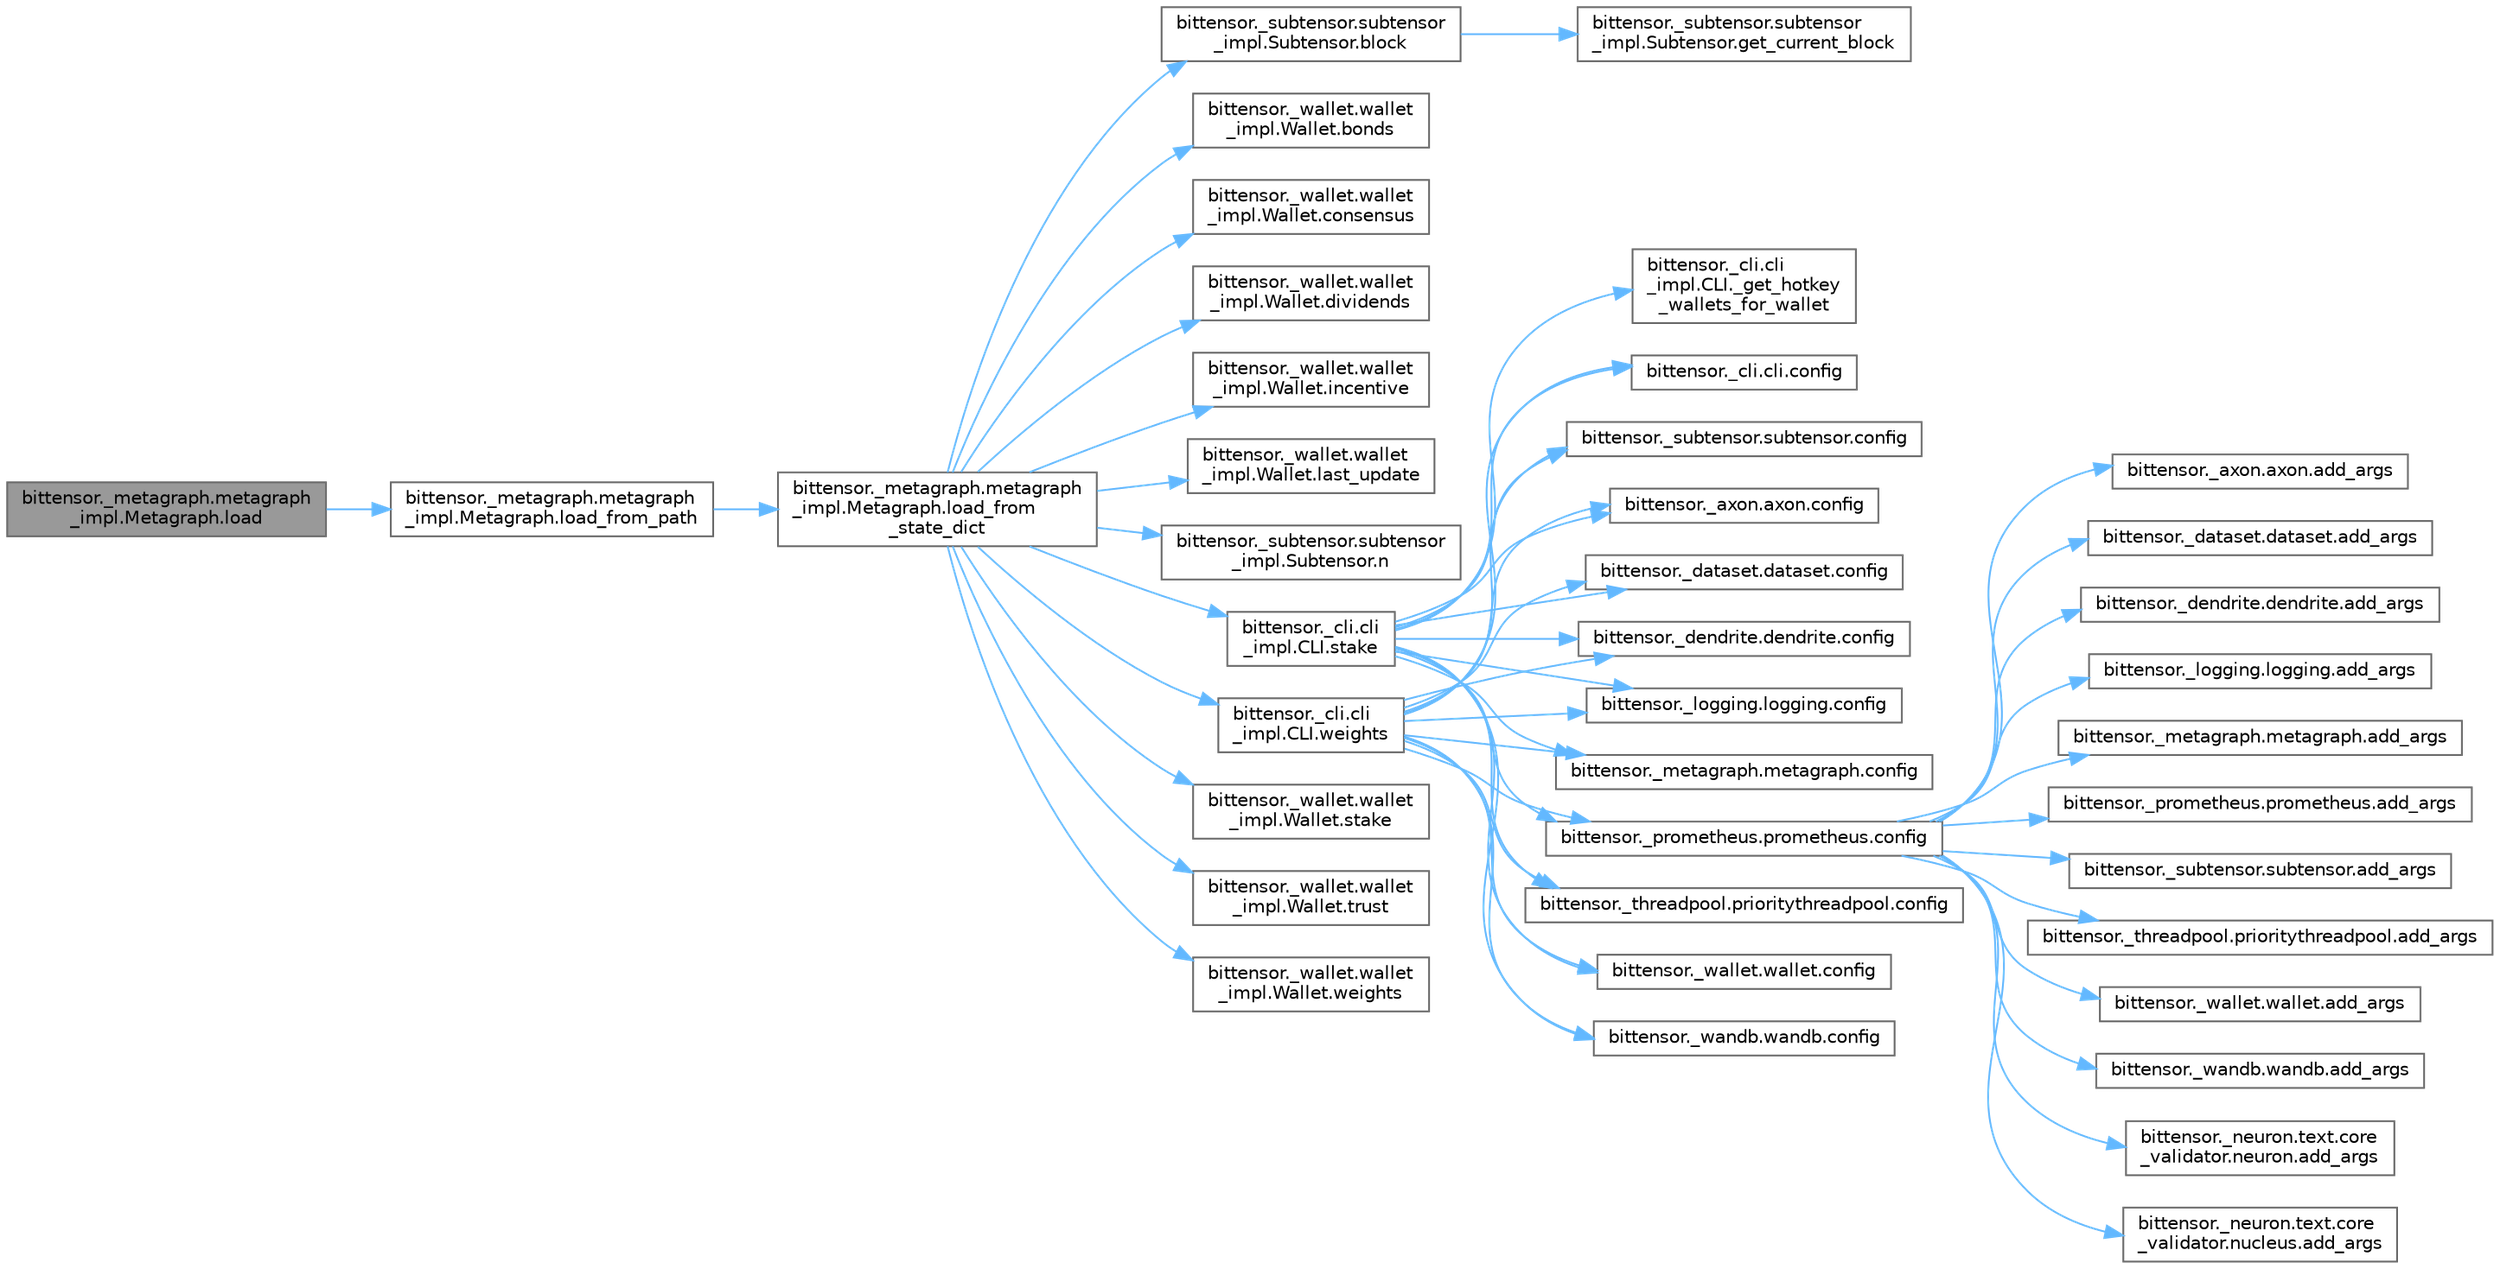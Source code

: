 digraph "bittensor._metagraph.metagraph_impl.Metagraph.load"
{
 // LATEX_PDF_SIZE
  bgcolor="transparent";
  edge [fontname=Helvetica,fontsize=10,labelfontname=Helvetica,labelfontsize=10];
  node [fontname=Helvetica,fontsize=10,shape=box,height=0.2,width=0.4];
  rankdir="LR";
  Node1 [label="bittensor._metagraph.metagraph\l_impl.Metagraph.load",height=0.2,width=0.4,color="gray40", fillcolor="grey60", style="filled", fontcolor="black",tooltip=" "];
  Node1 -> Node2 [color="steelblue1",style="solid"];
  Node2 [label="bittensor._metagraph.metagraph\l_impl.Metagraph.load_from_path",height=0.2,width=0.4,color="grey40", fillcolor="white", style="filled",URL="$classbittensor_1_1__metagraph_1_1metagraph__impl_1_1_metagraph.html#a455ff12130131fcd2e1d5d43a6881efb",tooltip=" "];
  Node2 -> Node3 [color="steelblue1",style="solid"];
  Node3 [label="bittensor._metagraph.metagraph\l_impl.Metagraph.load_from\l_state_dict",height=0.2,width=0.4,color="grey40", fillcolor="white", style="filled",URL="$classbittensor_1_1__metagraph_1_1metagraph__impl_1_1_metagraph.html#a192f0648c24f3708b291d903b4d103bc",tooltip=" "];
  Node3 -> Node4 [color="steelblue1",style="solid"];
  Node4 [label="bittensor._subtensor.subtensor\l_impl.Subtensor.block",height=0.2,width=0.4,color="grey40", fillcolor="white", style="filled",URL="$classbittensor_1_1__subtensor_1_1subtensor__impl_1_1_subtensor.html#adefde7126a53fbca0a584e835c776c22",tooltip=" "];
  Node4 -> Node5 [color="steelblue1",style="solid"];
  Node5 [label="bittensor._subtensor.subtensor\l_impl.Subtensor.get_current_block",height=0.2,width=0.4,color="grey40", fillcolor="white", style="filled",URL="$classbittensor_1_1__subtensor_1_1subtensor__impl_1_1_subtensor.html#a4ae980dde4fb415232b048f23678d880",tooltip=" "];
  Node3 -> Node6 [color="steelblue1",style="solid"];
  Node6 [label="bittensor._wallet.wallet\l_impl.Wallet.bonds",height=0.2,width=0.4,color="grey40", fillcolor="white", style="filled",URL="$classbittensor_1_1__wallet_1_1wallet__impl_1_1_wallet.html#a558ba5b68408444cdde309fcdfb2afbd",tooltip=" "];
  Node3 -> Node7 [color="steelblue1",style="solid"];
  Node7 [label="bittensor._wallet.wallet\l_impl.Wallet.consensus",height=0.2,width=0.4,color="grey40", fillcolor="white", style="filled",URL="$classbittensor_1_1__wallet_1_1wallet__impl_1_1_wallet.html#a424bed698451edcfd9fcd7acfaacf32a",tooltip=" "];
  Node3 -> Node8 [color="steelblue1",style="solid"];
  Node8 [label="bittensor._wallet.wallet\l_impl.Wallet.dividends",height=0.2,width=0.4,color="grey40", fillcolor="white", style="filled",URL="$classbittensor_1_1__wallet_1_1wallet__impl_1_1_wallet.html#ae754299914f6e38a60e20c7ec6801cd6",tooltip=" "];
  Node3 -> Node9 [color="steelblue1",style="solid"];
  Node9 [label="bittensor._wallet.wallet\l_impl.Wallet.incentive",height=0.2,width=0.4,color="grey40", fillcolor="white", style="filled",URL="$classbittensor_1_1__wallet_1_1wallet__impl_1_1_wallet.html#acc142dc7723cea829dec5ffb75779d8f",tooltip=" "];
  Node3 -> Node10 [color="steelblue1",style="solid"];
  Node10 [label="bittensor._wallet.wallet\l_impl.Wallet.last_update",height=0.2,width=0.4,color="grey40", fillcolor="white", style="filled",URL="$classbittensor_1_1__wallet_1_1wallet__impl_1_1_wallet.html#a806da01df6da5de9fa14dce0f10b12ee",tooltip=" "];
  Node3 -> Node11 [color="steelblue1",style="solid"];
  Node11 [label="bittensor._subtensor.subtensor\l_impl.Subtensor.n",height=0.2,width=0.4,color="grey40", fillcolor="white", style="filled",URL="$classbittensor_1_1__subtensor_1_1subtensor__impl_1_1_subtensor.html#a11d10f99d0740e841a8ce47b67fdbc02",tooltip=" "];
  Node3 -> Node12 [color="steelblue1",style="solid"];
  Node12 [label="bittensor._cli.cli\l_impl.CLI.stake",height=0.2,width=0.4,color="grey40", fillcolor="white", style="filled",URL="$classbittensor_1_1__cli_1_1cli__impl_1_1_c_l_i.html#a6118617aae9e3b42004c164ddf45daa9",tooltip=" "];
  Node12 -> Node13 [color="steelblue1",style="solid"];
  Node13 [label="bittensor._cli.cli\l_impl.CLI._get_hotkey\l_wallets_for_wallet",height=0.2,width=0.4,color="grey40", fillcolor="white", style="filled",URL="$classbittensor_1_1__cli_1_1cli__impl_1_1_c_l_i.html#a1f59df46b9a35438460f3c02ee2b2b08",tooltip=" "];
  Node12 -> Node14 [color="steelblue1",style="solid"];
  Node14 [label="bittensor._subtensor.subtensor.config",height=0.2,width=0.4,color="grey40", fillcolor="white", style="filled",URL="$classbittensor_1_1__subtensor_1_1subtensor.html#a286524719d01e54533c069abddcf8a85",tooltip=" "];
  Node12 -> Node15 [color="steelblue1",style="solid"];
  Node15 [label="bittensor._axon.axon.config",height=0.2,width=0.4,color="grey40", fillcolor="white", style="filled",URL="$classbittensor_1_1__axon_1_1axon.html#a3517455cb9fa2f6f1e0374dc0bf18c85",tooltip=" "];
  Node12 -> Node16 [color="steelblue1",style="solid"];
  Node16 [label="bittensor._dataset.dataset.config",height=0.2,width=0.4,color="grey40", fillcolor="white", style="filled",URL="$classbittensor_1_1__dataset_1_1dataset.html#a87c59d83dcfd4887835558caeeb4a21d",tooltip=" "];
  Node12 -> Node17 [color="steelblue1",style="solid"];
  Node17 [label="bittensor._dendrite.dendrite.config",height=0.2,width=0.4,color="grey40", fillcolor="white", style="filled",URL="$classbittensor_1_1__dendrite_1_1dendrite.html#a43706005b1cc7469d979f937fde61893",tooltip=" "];
  Node12 -> Node18 [color="steelblue1",style="solid"];
  Node18 [label="bittensor._logging.logging.config",height=0.2,width=0.4,color="grey40", fillcolor="white", style="filled",URL="$classbittensor_1_1__logging_1_1logging.html#ac77d64a20b44564f6c9899c212af3a15",tooltip=" "];
  Node12 -> Node19 [color="steelblue1",style="solid"];
  Node19 [label="bittensor._metagraph.metagraph.config",height=0.2,width=0.4,color="grey40", fillcolor="white", style="filled",URL="$classbittensor_1_1__metagraph_1_1metagraph.html#a8b94e1702e4e0deb345284878f115dd9",tooltip=" "];
  Node12 -> Node20 [color="steelblue1",style="solid"];
  Node20 [label="bittensor._prometheus.prometheus.config",height=0.2,width=0.4,color="grey40", fillcolor="white", style="filled",URL="$classbittensor_1_1__prometheus_1_1prometheus.html#a2019917f4ad8e595357a744dc20f1a66",tooltip=" "];
  Node20 -> Node21 [color="steelblue1",style="solid"];
  Node21 [label="bittensor._axon.axon.add_args",height=0.2,width=0.4,color="grey40", fillcolor="white", style="filled",URL="$classbittensor_1_1__axon_1_1axon.html#ad1dcb057c01dbc6b554db2d12da3dfd5",tooltip=" "];
  Node20 -> Node22 [color="steelblue1",style="solid"];
  Node22 [label="bittensor._dataset.dataset.add_args",height=0.2,width=0.4,color="grey40", fillcolor="white", style="filled",URL="$classbittensor_1_1__dataset_1_1dataset.html#a4f9cc40ba3ff7638cc04a2511ac5c18c",tooltip=" "];
  Node20 -> Node23 [color="steelblue1",style="solid"];
  Node23 [label="bittensor._dendrite.dendrite.add_args",height=0.2,width=0.4,color="grey40", fillcolor="white", style="filled",URL="$classbittensor_1_1__dendrite_1_1dendrite.html#a9a3db91de971c48c1a50dd7fff04621a",tooltip=" "];
  Node20 -> Node24 [color="steelblue1",style="solid"];
  Node24 [label="bittensor._logging.logging.add_args",height=0.2,width=0.4,color="grey40", fillcolor="white", style="filled",URL="$classbittensor_1_1__logging_1_1logging.html#a2e003cfd2803110d2958b78006432176",tooltip=" "];
  Node20 -> Node25 [color="steelblue1",style="solid"];
  Node25 [label="bittensor._metagraph.metagraph.add_args",height=0.2,width=0.4,color="grey40", fillcolor="white", style="filled",URL="$classbittensor_1_1__metagraph_1_1metagraph.html#a256c4780fd08c591fb2e630f7e4cff37",tooltip=" "];
  Node20 -> Node26 [color="steelblue1",style="solid"];
  Node26 [label="bittensor._prometheus.prometheus.add_args",height=0.2,width=0.4,color="grey40", fillcolor="white", style="filled",URL="$classbittensor_1_1__prometheus_1_1prometheus.html#a2bcb633847d166730ec18afb875bec15",tooltip=" "];
  Node20 -> Node27 [color="steelblue1",style="solid"];
  Node27 [label="bittensor._subtensor.subtensor.add_args",height=0.2,width=0.4,color="grey40", fillcolor="white", style="filled",URL="$classbittensor_1_1__subtensor_1_1subtensor.html#ab2a96f88c69af04bf2f0cab8c46445d4",tooltip=" "];
  Node20 -> Node28 [color="steelblue1",style="solid"];
  Node28 [label="bittensor._threadpool.prioritythreadpool.add_args",height=0.2,width=0.4,color="grey40", fillcolor="white", style="filled",URL="$classbittensor_1_1__threadpool_1_1prioritythreadpool.html#a2d01eebce7b20b5afd1cf74b092dcbc2",tooltip=" "];
  Node20 -> Node29 [color="steelblue1",style="solid"];
  Node29 [label="bittensor._wallet.wallet.add_args",height=0.2,width=0.4,color="grey40", fillcolor="white", style="filled",URL="$classbittensor_1_1__wallet_1_1wallet.html#a72292bb31c5723a7956ddbb31cb25d35",tooltip=" "];
  Node20 -> Node30 [color="steelblue1",style="solid"];
  Node30 [label="bittensor._wandb.wandb.add_args",height=0.2,width=0.4,color="grey40", fillcolor="white", style="filled",URL="$classbittensor_1_1__wandb_1_1wandb.html#a3ed9e146339790d420f05893b6d3c01e",tooltip=" "];
  Node20 -> Node31 [color="steelblue1",style="solid"];
  Node31 [label="bittensor._neuron.text.core\l_validator.neuron.add_args",height=0.2,width=0.4,color="grey40", fillcolor="white", style="filled",URL="$classbittensor_1_1__neuron_1_1text_1_1core__validator_1_1neuron.html#a5542db2ddc40dd74753ff787bf69efe2",tooltip=" "];
  Node20 -> Node32 [color="steelblue1",style="solid"];
  Node32 [label="bittensor._neuron.text.core\l_validator.nucleus.add_args",height=0.2,width=0.4,color="grey40", fillcolor="white", style="filled",URL="$classbittensor_1_1__neuron_1_1text_1_1core__validator_1_1nucleus.html#afd2091dd63458b880907109b78c7912b",tooltip=" "];
  Node12 -> Node33 [color="steelblue1",style="solid"];
  Node33 [label="bittensor._threadpool.prioritythreadpool.config",height=0.2,width=0.4,color="grey40", fillcolor="white", style="filled",URL="$classbittensor_1_1__threadpool_1_1prioritythreadpool.html#a197d82d514a20af96c5f4c847e9944fb",tooltip=" "];
  Node12 -> Node34 [color="steelblue1",style="solid"];
  Node34 [label="bittensor._wallet.wallet.config",height=0.2,width=0.4,color="grey40", fillcolor="white", style="filled",URL="$classbittensor_1_1__wallet_1_1wallet.html#a4f6a3003e56909d34ee62fdc4127330a",tooltip=" "];
  Node12 -> Node35 [color="steelblue1",style="solid"];
  Node35 [label="bittensor._wandb.wandb.config",height=0.2,width=0.4,color="grey40", fillcolor="white", style="filled",URL="$classbittensor_1_1__wandb_1_1wandb.html#aacb3528779370a3e386902cfd6d33863",tooltip=" "];
  Node12 -> Node36 [color="steelblue1",style="solid"];
  Node36 [label="bittensor._cli.cli.config",height=0.2,width=0.4,color="grey40", fillcolor="white", style="filled",URL="$classbittensor_1_1__cli_1_1cli.html#a943ad4fd046ebbfe2aaaf497fb88b5ee",tooltip=" "];
  Node3 -> Node37 [color="steelblue1",style="solid"];
  Node37 [label="bittensor._wallet.wallet\l_impl.Wallet.stake",height=0.2,width=0.4,color="grey40", fillcolor="white", style="filled",URL="$classbittensor_1_1__wallet_1_1wallet__impl_1_1_wallet.html#ac6bcd4248ce12d82e28b255aee5dca4b",tooltip=" "];
  Node3 -> Node38 [color="steelblue1",style="solid"];
  Node38 [label="bittensor._wallet.wallet\l_impl.Wallet.trust",height=0.2,width=0.4,color="grey40", fillcolor="white", style="filled",URL="$classbittensor_1_1__wallet_1_1wallet__impl_1_1_wallet.html#a0d9d8fbcf39e513b8149390dcfdd5e77",tooltip=" "];
  Node3 -> Node39 [color="steelblue1",style="solid"];
  Node39 [label="bittensor._cli.cli\l_impl.CLI.weights",height=0.2,width=0.4,color="grey40", fillcolor="white", style="filled",URL="$classbittensor_1_1__cli_1_1cli__impl_1_1_c_l_i.html#a358ad8ed4e81c8d04fd6625ede838e58",tooltip=" "];
  Node39 -> Node14 [color="steelblue1",style="solid"];
  Node39 -> Node15 [color="steelblue1",style="solid"];
  Node39 -> Node16 [color="steelblue1",style="solid"];
  Node39 -> Node17 [color="steelblue1",style="solid"];
  Node39 -> Node18 [color="steelblue1",style="solid"];
  Node39 -> Node19 [color="steelblue1",style="solid"];
  Node39 -> Node20 [color="steelblue1",style="solid"];
  Node39 -> Node33 [color="steelblue1",style="solid"];
  Node39 -> Node34 [color="steelblue1",style="solid"];
  Node39 -> Node35 [color="steelblue1",style="solid"];
  Node39 -> Node36 [color="steelblue1",style="solid"];
  Node3 -> Node40 [color="steelblue1",style="solid"];
  Node40 [label="bittensor._wallet.wallet\l_impl.Wallet.weights",height=0.2,width=0.4,color="grey40", fillcolor="white", style="filled",URL="$classbittensor_1_1__wallet_1_1wallet__impl_1_1_wallet.html#a66e311652d1132aa092ef3ff13a1caae",tooltip=" "];
}
